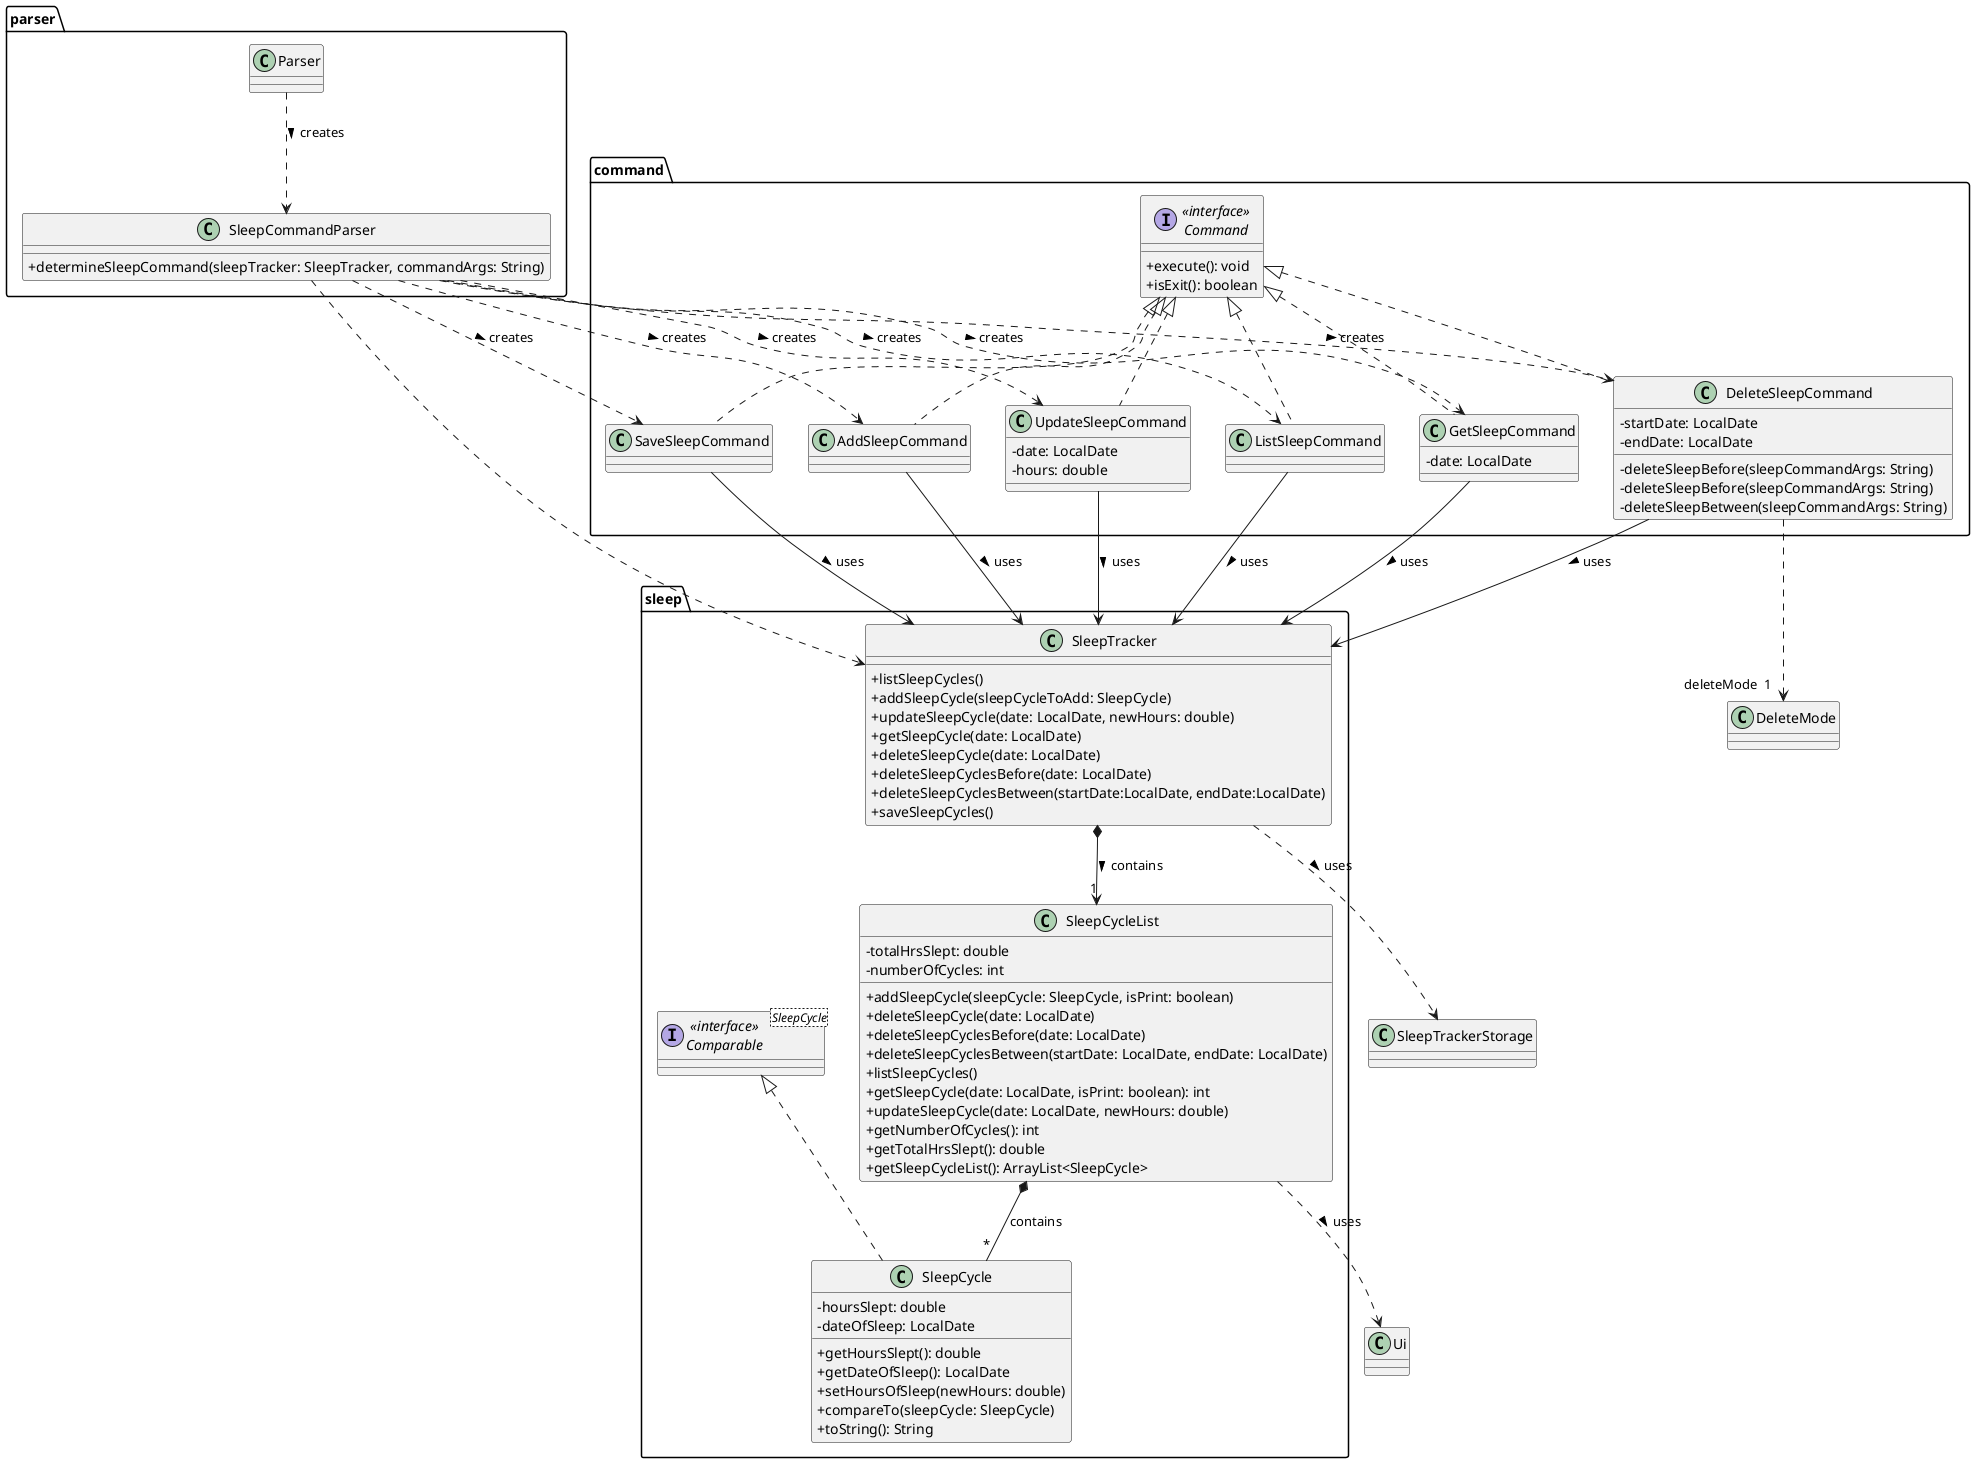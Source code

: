 @startuml
'https://plantuml.com/sequence-diagram

skinparam classAttributeIconSize 0

package parser {
    class SleepCommandParser {

    +determineSleepCommand(sleepTracker: SleepTracker, commandArgs: String)
    }

    class Parser {
    }
}

package command {
    interface "<<interface>>\nCommand" as Command {
                + execute(): void
                + isExit(): boolean
    }

    class AddSleepCommand implements Command {
    }

    class DeleteSleepCommand implements Command {
        - startDate: LocalDate
        - endDate: LocalDate

        - deleteSleepBefore(sleepCommandArgs: String)
        - deleteSleepBefore(sleepCommandArgs: String)
        - deleteSleepBetween(sleepCommandArgs: String)
    }

    class GetSleepCommand implements Command {
        -  date: LocalDate
    }

    class ListSleepCommand implements Command {
    }

    class SaveSleepCommand implements Command {
    }

    class UpdateSleepCommand implements Command {
        - date: LocalDate
        - hours: double
    }
}

package sleep {
    interface "<<interface>>\nComparable" as Comparable<SleepCycle> {
    }

    class SleepCycle implements Comparable {
        - hoursSlept: double
        - dateOfSleep: LocalDate

        + getHoursSlept(): double
        + getDateOfSleep(): LocalDate
        + setHoursOfSleep(newHours: double)
        + compareTo(sleepCycle: SleepCycle)
        +toString(): String
    }

    class SleepCycleList {
        - totalHrsSlept: double
        - numberOfCycles: int

        +addSleepCycle(sleepCycle: SleepCycle, isPrint: boolean)
        +deleteSleepCycle(date: LocalDate)
        +deleteSleepCyclesBefore(date: LocalDate)
        +deleteSleepCyclesBetween(startDate: LocalDate, endDate: LocalDate)
        +listSleepCycles()
        +getSleepCycle(date: LocalDate, isPrint: boolean): int
        +updateSleepCycle(date: LocalDate, newHours: double)
        +getNumberOfCycles(): int
        +getTotalHrsSlept(): double
        +getSleepCycleList(): ArrayList<SleepCycle>

    }

    class SleepTracker {
        +listSleepCycles()
        +addSleepCycle(sleepCycleToAdd: SleepCycle)
        +updateSleepCycle(date: LocalDate, newHours: double)
        +getSleepCycle(date: LocalDate)
        +deleteSleepCycle(date: LocalDate)
        +deleteSleepCyclesBefore(date: LocalDate)
        +deleteSleepCyclesBetween(startDate:LocalDate, endDate:LocalDate)
        +saveSleepCycles()
    }
}


class SleepTrackerStorage {
}

class Ui {
}

Parser ..> SleepCommandParser: creates >

SleepCommandParser .DOWN.> AddSleepCommand : creates >
SleepCommandParser .DOWN.> DeleteSleepCommand : creates >
SleepCommandParser .DOWN.> ListSleepCommand : creates >
SleepCommandParser .DOWN.> SaveSleepCommand : creates >
SleepCommandParser .DOWN.> UpdateSleepCommand : creates >
SleepCommandParser .DOWN.> GetSleepCommand : creates >
SleepCommandParser ..> SleepTracker

AddSleepCommand --> SleepTracker : uses >
DeleteSleepCommand --> SleepTracker : uses >
DeleteSleepCommand ..> "deleteMode  1" DeleteMode
GetSleepCommand --> SleepTracker : uses >
ListSleepCommand --> SleepTracker : uses >
SaveSleepCommand --> SleepTracker : uses >
UpdateSleepCommand --> SleepTracker : uses >


SleepCycleList ..> Ui : uses >
SleepTracker *--> "1" SleepCycleList: contains >
SleepTracker ..> SleepTrackerStorage : uses >

SleepCycleList *-- "*" SleepCycle : contains

@enduml